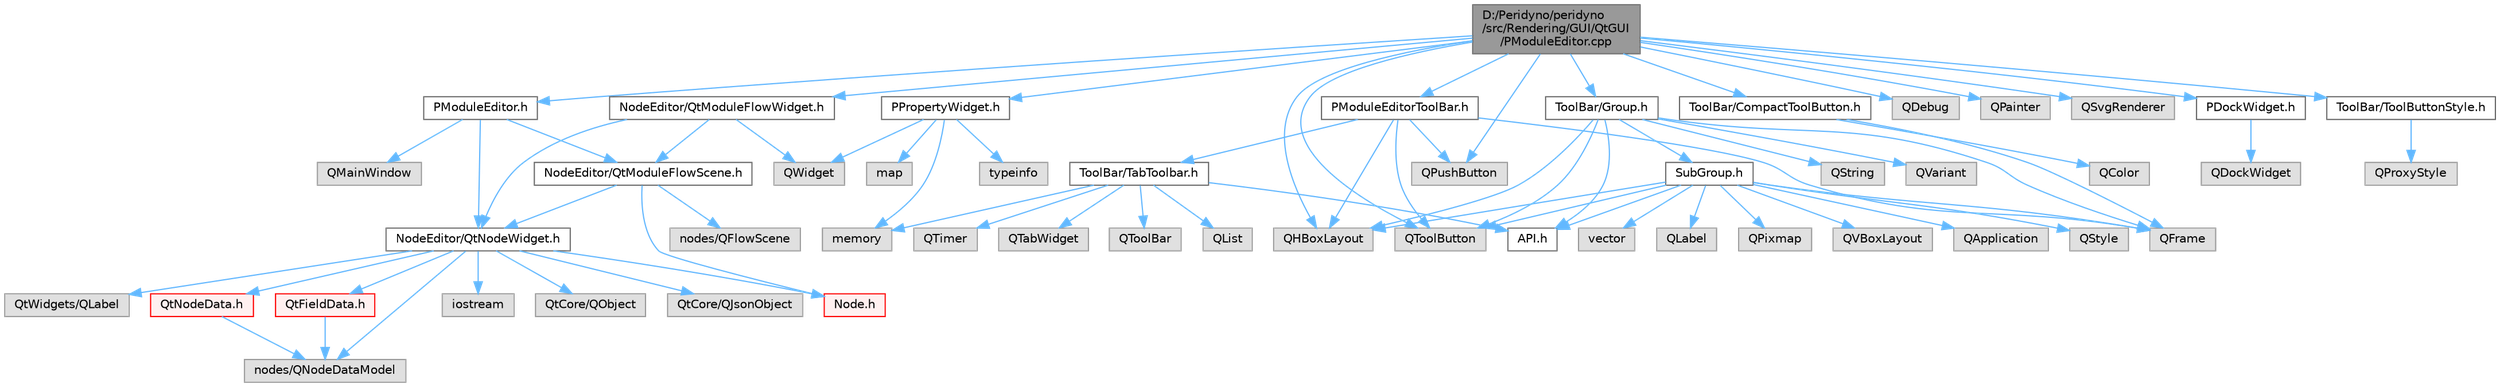 digraph "D:/Peridyno/peridyno/src/Rendering/GUI/QtGUI/PModuleEditor.cpp"
{
 // LATEX_PDF_SIZE
  bgcolor="transparent";
  edge [fontname=Helvetica,fontsize=10,labelfontname=Helvetica,labelfontsize=10];
  node [fontname=Helvetica,fontsize=10,shape=box,height=0.2,width=0.4];
  Node1 [id="Node000001",label="D:/Peridyno/peridyno\l/src/Rendering/GUI/QtGUI\l/PModuleEditor.cpp",height=0.2,width=0.4,color="gray40", fillcolor="grey60", style="filled", fontcolor="black",tooltip=" "];
  Node1 -> Node2 [id="edge1_Node000001_Node000002",color="steelblue1",style="solid",tooltip=" "];
  Node2 [id="Node000002",label="PModuleEditor.h",height=0.2,width=0.4,color="grey40", fillcolor="white", style="filled",URL="$_p_module_editor_8h.html",tooltip=" "];
  Node2 -> Node3 [id="edge2_Node000002_Node000003",color="steelblue1",style="solid",tooltip=" "];
  Node3 [id="Node000003",label="QMainWindow",height=0.2,width=0.4,color="grey60", fillcolor="#E0E0E0", style="filled",tooltip=" "];
  Node2 -> Node4 [id="edge3_Node000002_Node000004",color="steelblue1",style="solid",tooltip=" "];
  Node4 [id="Node000004",label="NodeEditor/QtNodeWidget.h",height=0.2,width=0.4,color="grey40", fillcolor="white", style="filled",URL="$_qt_node_widget_8h.html",tooltip=" "];
  Node4 -> Node5 [id="edge4_Node000004_Node000005",color="steelblue1",style="solid",tooltip=" "];
  Node5 [id="Node000005",label="QtCore/QObject",height=0.2,width=0.4,color="grey60", fillcolor="#E0E0E0", style="filled",tooltip=" "];
  Node4 -> Node6 [id="edge5_Node000004_Node000006",color="steelblue1",style="solid",tooltip=" "];
  Node6 [id="Node000006",label="QtCore/QJsonObject",height=0.2,width=0.4,color="grey60", fillcolor="#E0E0E0", style="filled",tooltip=" "];
  Node4 -> Node7 [id="edge6_Node000004_Node000007",color="steelblue1",style="solid",tooltip=" "];
  Node7 [id="Node000007",label="QtWidgets/QLabel",height=0.2,width=0.4,color="grey60", fillcolor="#E0E0E0", style="filled",tooltip=" "];
  Node4 -> Node8 [id="edge7_Node000004_Node000008",color="steelblue1",style="solid",tooltip=" "];
  Node8 [id="Node000008",label="nodes/QNodeDataModel",height=0.2,width=0.4,color="grey60", fillcolor="#E0E0E0", style="filled",tooltip=" "];
  Node4 -> Node9 [id="edge8_Node000004_Node000009",color="steelblue1",style="solid",tooltip=" "];
  Node9 [id="Node000009",label="Node.h",height=0.2,width=0.4,color="red", fillcolor="#FFF0F0", style="filled",URL="$_node_8h.html",tooltip=" "];
  Node4 -> Node102 [id="edge9_Node000004_Node000102",color="steelblue1",style="solid",tooltip=" "];
  Node102 [id="Node000102",label="QtNodeData.h",height=0.2,width=0.4,color="red", fillcolor="#FFF0F0", style="filled",URL="$_qt_node_data_8h.html",tooltip=" "];
  Node102 -> Node8 [id="edge10_Node000102_Node000008",color="steelblue1",style="solid",tooltip=" "];
  Node4 -> Node103 [id="edge11_Node000004_Node000103",color="steelblue1",style="solid",tooltip=" "];
  Node103 [id="Node000103",label="QtFieldData.h",height=0.2,width=0.4,color="red", fillcolor="#FFF0F0", style="filled",URL="$_qt_field_data_8h.html",tooltip=" "];
  Node103 -> Node8 [id="edge12_Node000103_Node000008",color="steelblue1",style="solid",tooltip=" "];
  Node4 -> Node11 [id="edge13_Node000004_Node000011",color="steelblue1",style="solid",tooltip=" "];
  Node11 [id="Node000011",label="iostream",height=0.2,width=0.4,color="grey60", fillcolor="#E0E0E0", style="filled",tooltip=" "];
  Node2 -> Node104 [id="edge14_Node000002_Node000104",color="steelblue1",style="solid",tooltip=" "];
  Node104 [id="Node000104",label="NodeEditor/QtModuleFlowScene.h",height=0.2,width=0.4,color="grey40", fillcolor="white", style="filled",URL="$_qt_module_flow_scene_8h.html",tooltip=" "];
  Node104 -> Node105 [id="edge15_Node000104_Node000105",color="steelblue1",style="solid",tooltip=" "];
  Node105 [id="Node000105",label="nodes/QFlowScene",height=0.2,width=0.4,color="grey60", fillcolor="#E0E0E0", style="filled",tooltip=" "];
  Node104 -> Node9 [id="edge16_Node000104_Node000009",color="steelblue1",style="solid",tooltip=" "];
  Node104 -> Node4 [id="edge17_Node000104_Node000004",color="steelblue1",style="solid",tooltip=" "];
  Node1 -> Node106 [id="edge18_Node000001_Node000106",color="steelblue1",style="solid",tooltip=" "];
  Node106 [id="Node000106",label="QHBoxLayout",height=0.2,width=0.4,color="grey60", fillcolor="#E0E0E0", style="filled",tooltip=" "];
  Node1 -> Node107 [id="edge19_Node000001_Node000107",color="steelblue1",style="solid",tooltip=" "];
  Node107 [id="Node000107",label="QDebug",height=0.2,width=0.4,color="grey60", fillcolor="#E0E0E0", style="filled",tooltip=" "];
  Node1 -> Node108 [id="edge20_Node000001_Node000108",color="steelblue1",style="solid",tooltip=" "];
  Node108 [id="Node000108",label="QPainter",height=0.2,width=0.4,color="grey60", fillcolor="#E0E0E0", style="filled",tooltip=" "];
  Node1 -> Node109 [id="edge21_Node000001_Node000109",color="steelblue1",style="solid",tooltip=" "];
  Node109 [id="Node000109",label="QPushButton",height=0.2,width=0.4,color="grey60", fillcolor="#E0E0E0", style="filled",tooltip=" "];
  Node1 -> Node110 [id="edge22_Node000001_Node000110",color="steelblue1",style="solid",tooltip=" "];
  Node110 [id="Node000110",label="QToolButton",height=0.2,width=0.4,color="grey60", fillcolor="#E0E0E0", style="filled",tooltip=" "];
  Node1 -> Node111 [id="edge23_Node000001_Node000111",color="steelblue1",style="solid",tooltip=" "];
  Node111 [id="Node000111",label="QSvgRenderer",height=0.2,width=0.4,color="grey60", fillcolor="#E0E0E0", style="filled",tooltip=" "];
  Node1 -> Node112 [id="edge24_Node000001_Node000112",color="steelblue1",style="solid",tooltip=" "];
  Node112 [id="Node000112",label="PDockWidget.h",height=0.2,width=0.4,color="grey40", fillcolor="white", style="filled",URL="$_p_dock_widget_8h.html",tooltip=" "];
  Node112 -> Node113 [id="edge25_Node000112_Node000113",color="steelblue1",style="solid",tooltip=" "];
  Node113 [id="Node000113",label="QDockWidget",height=0.2,width=0.4,color="grey60", fillcolor="#E0E0E0", style="filled",tooltip=" "];
  Node1 -> Node114 [id="edge26_Node000001_Node000114",color="steelblue1",style="solid",tooltip=" "];
  Node114 [id="Node000114",label="PModuleEditorToolBar.h",height=0.2,width=0.4,color="grey40", fillcolor="white", style="filled",URL="$_p_module_editor_tool_bar_8h.html",tooltip=" "];
  Node114 -> Node115 [id="edge27_Node000114_Node000115",color="steelblue1",style="solid",tooltip=" "];
  Node115 [id="Node000115",label="ToolBar/TabToolbar.h",height=0.2,width=0.4,color="grey40", fillcolor="white", style="filled",URL="$_tab_toolbar_8h.html",tooltip=" "];
  Node115 -> Node116 [id="edge28_Node000115_Node000116",color="steelblue1",style="solid",tooltip=" "];
  Node116 [id="Node000116",label="QTabWidget",height=0.2,width=0.4,color="grey60", fillcolor="#E0E0E0", style="filled",tooltip=" "];
  Node115 -> Node117 [id="edge29_Node000115_Node000117",color="steelblue1",style="solid",tooltip=" "];
  Node117 [id="Node000117",label="QToolBar",height=0.2,width=0.4,color="grey60", fillcolor="#E0E0E0", style="filled",tooltip=" "];
  Node115 -> Node118 [id="edge30_Node000115_Node000118",color="steelblue1",style="solid",tooltip=" "];
  Node118 [id="Node000118",label="QList",height=0.2,width=0.4,color="grey60", fillcolor="#E0E0E0", style="filled",tooltip=" "];
  Node115 -> Node119 [id="edge31_Node000115_Node000119",color="steelblue1",style="solid",tooltip=" "];
  Node119 [id="Node000119",label="QTimer",height=0.2,width=0.4,color="grey60", fillcolor="#E0E0E0", style="filled",tooltip=" "];
  Node115 -> Node29 [id="edge32_Node000115_Node000029",color="steelblue1",style="solid",tooltip=" "];
  Node29 [id="Node000029",label="memory",height=0.2,width=0.4,color="grey60", fillcolor="#E0E0E0", style="filled",tooltip=" "];
  Node115 -> Node120 [id="edge33_Node000115_Node000120",color="steelblue1",style="solid",tooltip=" "];
  Node120 [id="Node000120",label="API.h",height=0.2,width=0.4,color="grey40", fillcolor="white", style="filled",URL="$_a_p_i_8h.html",tooltip=" "];
  Node114 -> Node110 [id="edge34_Node000114_Node000110",color="steelblue1",style="solid",tooltip=" "];
  Node114 -> Node109 [id="edge35_Node000114_Node000109",color="steelblue1",style="solid",tooltip=" "];
  Node114 -> Node106 [id="edge36_Node000114_Node000106",color="steelblue1",style="solid",tooltip=" "];
  Node114 -> Node121 [id="edge37_Node000114_Node000121",color="steelblue1",style="solid",tooltip=" "];
  Node121 [id="Node000121",label="QFrame",height=0.2,width=0.4,color="grey60", fillcolor="#E0E0E0", style="filled",tooltip=" "];
  Node1 -> Node122 [id="edge38_Node000001_Node000122",color="steelblue1",style="solid",tooltip=" "];
  Node122 [id="Node000122",label="ToolBar/Group.h",height=0.2,width=0.4,color="grey40", fillcolor="white", style="filled",URL="$_rendering_2_g_u_i_2_qt_g_u_i_2_tool_bar_2_group_8h.html",tooltip=" "];
  Node122 -> Node121 [id="edge39_Node000122_Node000121",color="steelblue1",style="solid",tooltip=" "];
  Node122 -> Node123 [id="edge40_Node000122_Node000123",color="steelblue1",style="solid",tooltip=" "];
  Node123 [id="Node000123",label="QString",height=0.2,width=0.4,color="grey60", fillcolor="#E0E0E0", style="filled",tooltip=" "];
  Node122 -> Node110 [id="edge41_Node000122_Node000110",color="steelblue1",style="solid",tooltip=" "];
  Node122 -> Node106 [id="edge42_Node000122_Node000106",color="steelblue1",style="solid",tooltip=" "];
  Node122 -> Node124 [id="edge43_Node000122_Node000124",color="steelblue1",style="solid",tooltip=" "];
  Node124 [id="Node000124",label="QVariant",height=0.2,width=0.4,color="grey60", fillcolor="#E0E0E0", style="filled",tooltip=" "];
  Node122 -> Node120 [id="edge44_Node000122_Node000120",color="steelblue1",style="solid",tooltip=" "];
  Node122 -> Node125 [id="edge45_Node000122_Node000125",color="steelblue1",style="solid",tooltip=" "];
  Node125 [id="Node000125",label="SubGroup.h",height=0.2,width=0.4,color="grey40", fillcolor="white", style="filled",URL="$_sub_group_8h.html",tooltip=" "];
  Node125 -> Node121 [id="edge46_Node000125_Node000121",color="steelblue1",style="solid",tooltip=" "];
  Node125 -> Node126 [id="edge47_Node000125_Node000126",color="steelblue1",style="solid",tooltip=" "];
  Node126 [id="Node000126",label="QLabel",height=0.2,width=0.4,color="grey60", fillcolor="#E0E0E0", style="filled",tooltip=" "];
  Node125 -> Node127 [id="edge48_Node000125_Node000127",color="steelblue1",style="solid",tooltip=" "];
  Node127 [id="Node000127",label="QPixmap",height=0.2,width=0.4,color="grey60", fillcolor="#E0E0E0", style="filled",tooltip=" "];
  Node125 -> Node110 [id="edge49_Node000125_Node000110",color="steelblue1",style="solid",tooltip=" "];
  Node125 -> Node128 [id="edge50_Node000125_Node000128",color="steelblue1",style="solid",tooltip=" "];
  Node128 [id="Node000128",label="QVBoxLayout",height=0.2,width=0.4,color="grey60", fillcolor="#E0E0E0", style="filled",tooltip=" "];
  Node125 -> Node106 [id="edge51_Node000125_Node000106",color="steelblue1",style="solid",tooltip=" "];
  Node125 -> Node129 [id="edge52_Node000125_Node000129",color="steelblue1",style="solid",tooltip=" "];
  Node129 [id="Node000129",label="QApplication",height=0.2,width=0.4,color="grey60", fillcolor="#E0E0E0", style="filled",tooltip=" "];
  Node125 -> Node130 [id="edge53_Node000125_Node000130",color="steelblue1",style="solid",tooltip=" "];
  Node130 [id="Node000130",label="QStyle",height=0.2,width=0.4,color="grey60", fillcolor="#E0E0E0", style="filled",tooltip=" "];
  Node125 -> Node27 [id="edge54_Node000125_Node000027",color="steelblue1",style="solid",tooltip=" "];
  Node27 [id="Node000027",label="vector",height=0.2,width=0.4,color="grey60", fillcolor="#E0E0E0", style="filled",tooltip=" "];
  Node125 -> Node120 [id="edge55_Node000125_Node000120",color="steelblue1",style="solid",tooltip=" "];
  Node1 -> Node131 [id="edge56_Node000001_Node000131",color="steelblue1",style="solid",tooltip=" "];
  Node131 [id="Node000131",label="ToolBar/ToolButtonStyle.h",height=0.2,width=0.4,color="grey40", fillcolor="white", style="filled",URL="$_tool_button_style_8h.html",tooltip=" "];
  Node131 -> Node132 [id="edge57_Node000131_Node000132",color="steelblue1",style="solid",tooltip=" "];
  Node132 [id="Node000132",label="QProxyStyle",height=0.2,width=0.4,color="grey60", fillcolor="#E0E0E0", style="filled",tooltip=" "];
  Node1 -> Node133 [id="edge58_Node000001_Node000133",color="steelblue1",style="solid",tooltip=" "];
  Node133 [id="Node000133",label="ToolBar/CompactToolButton.h",height=0.2,width=0.4,color="grey40", fillcolor="white", style="filled",URL="$_compact_tool_button_8h.html",tooltip=" "];
  Node133 -> Node121 [id="edge59_Node000133_Node000121",color="steelblue1",style="solid",tooltip=" "];
  Node133 -> Node134 [id="edge60_Node000133_Node000134",color="steelblue1",style="solid",tooltip=" "];
  Node134 [id="Node000134",label="QColor",height=0.2,width=0.4,color="grey60", fillcolor="#E0E0E0", style="filled",tooltip=" "];
  Node1 -> Node135 [id="edge61_Node000001_Node000135",color="steelblue1",style="solid",tooltip=" "];
  Node135 [id="Node000135",label="NodeEditor/QtModuleFlowWidget.h",height=0.2,width=0.4,color="grey40", fillcolor="white", style="filled",URL="$_qt_module_flow_widget_8h.html",tooltip=" "];
  Node135 -> Node136 [id="edge62_Node000135_Node000136",color="steelblue1",style="solid",tooltip=" "];
  Node136 [id="Node000136",label="QWidget",height=0.2,width=0.4,color="grey60", fillcolor="#E0E0E0", style="filled",tooltip=" "];
  Node135 -> Node104 [id="edge63_Node000135_Node000104",color="steelblue1",style="solid",tooltip=" "];
  Node135 -> Node4 [id="edge64_Node000135_Node000004",color="steelblue1",style="solid",tooltip=" "];
  Node1 -> Node137 [id="edge65_Node000001_Node000137",color="steelblue1",style="solid",tooltip=" "];
  Node137 [id="Node000137",label="PPropertyWidget.h",height=0.2,width=0.4,color="grey40", fillcolor="white", style="filled",URL="$_p_property_widget_8h.html",tooltip=" "];
  Node137 -> Node21 [id="edge66_Node000137_Node000021",color="steelblue1",style="solid",tooltip=" "];
  Node21 [id="Node000021",label="map",height=0.2,width=0.4,color="grey60", fillcolor="#E0E0E0", style="filled",tooltip=" "];
  Node137 -> Node136 [id="edge67_Node000137_Node000136",color="steelblue1",style="solid",tooltip=" "];
  Node137 -> Node15 [id="edge68_Node000137_Node000015",color="steelblue1",style="solid",tooltip=" "];
  Node15 [id="Node000015",label="typeinfo",height=0.2,width=0.4,color="grey60", fillcolor="#E0E0E0", style="filled",tooltip=" "];
  Node137 -> Node29 [id="edge69_Node000137_Node000029",color="steelblue1",style="solid",tooltip=" "];
}
